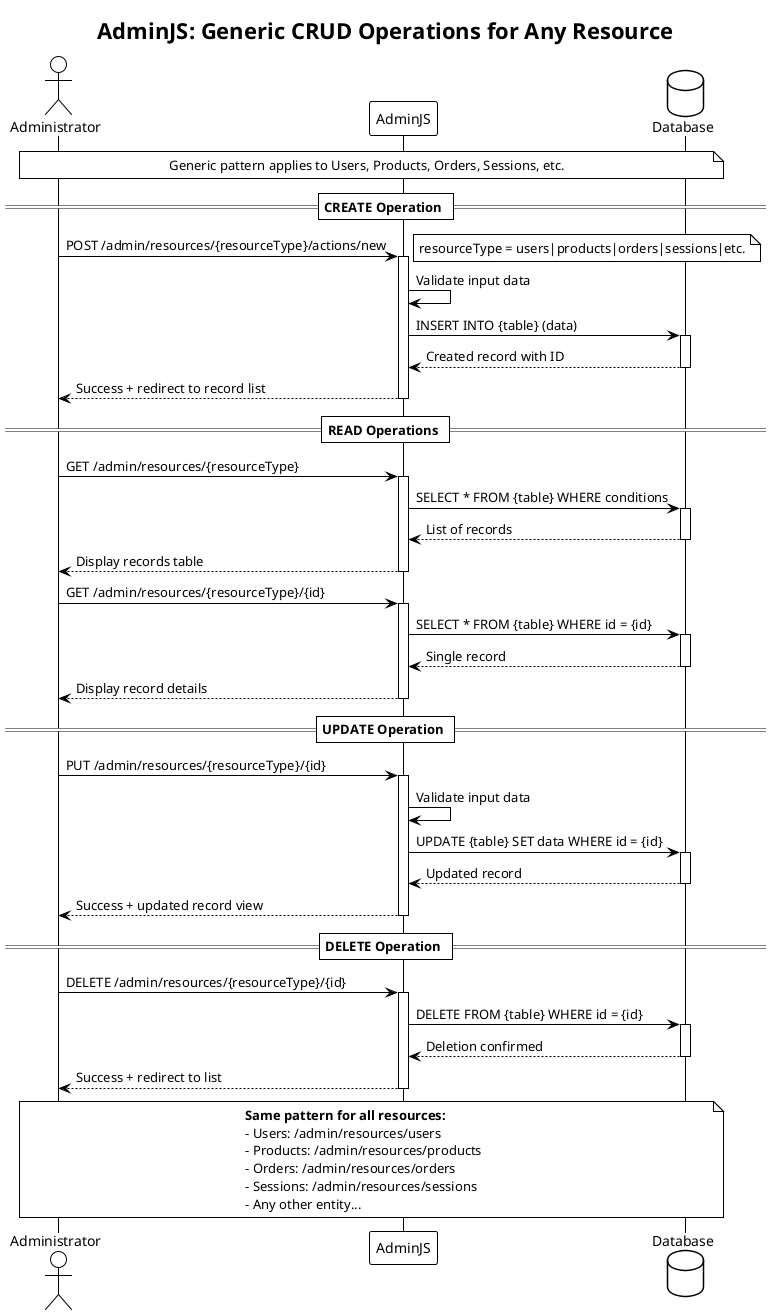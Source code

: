 @startuml
!theme plain
title AdminJS: Generic CRUD Operations for Any Resource

actor Administrator
participant "AdminJS" as Admin
database "Database" as DB

note over Administrator, DB: Generic pattern applies to Users, Products, Orders, Sessions, etc.

== CREATE Operation ==
Administrator -> Admin: POST /admin/resources/{resourceType}/actions/new
note right: resourceType = users|products|orders|sessions|etc.
activate Admin
Admin -> Admin: Validate input data
Admin -> DB: INSERT INTO {table} (data)
activate DB
DB --> Admin: Created record with ID
deactivate DB
Admin --> Administrator: Success + redirect to record list
deactivate Admin

== READ Operations ==
Administrator -> Admin: GET /admin/resources/{resourceType}
activate Admin
Admin -> DB: SELECT * FROM {table} WHERE conditions
activate DB
DB --> Admin: List of records
deactivate DB
Admin --> Administrator: Display records table
deactivate Admin

Administrator -> Admin: GET /admin/resources/{resourceType}/{id}
activate Admin
Admin -> DB: SELECT * FROM {table} WHERE id = {id}
activate DB
DB --> Admin: Single record
deactivate DB
Admin --> Administrator: Display record details
deactivate Admin

== UPDATE Operation ==
Administrator -> Admin: PUT /admin/resources/{resourceType}/{id}
activate Admin
Admin -> Admin: Validate input data
Admin -> DB: UPDATE {table} SET data WHERE id = {id}
activate DB
DB --> Admin: Updated record
deactivate DB
Admin --> Administrator: Success + updated record view
deactivate Admin

== DELETE Operation ==
Administrator -> Admin: DELETE /admin/resources/{resourceType}/{id}
activate Admin
Admin -> DB: DELETE FROM {table} WHERE id = {id}
activate DB
DB --> Admin: Deletion confirmed
deactivate DB
Admin --> Administrator: Success + redirect to list
deactivate Admin

note over Administrator, DB
**Same pattern for all resources:**
- Users: /admin/resources/users
- Products: /admin/resources/products  
- Orders: /admin/resources/orders
- Sessions: /admin/resources/sessions
- Any other entity...
end note

@enduml